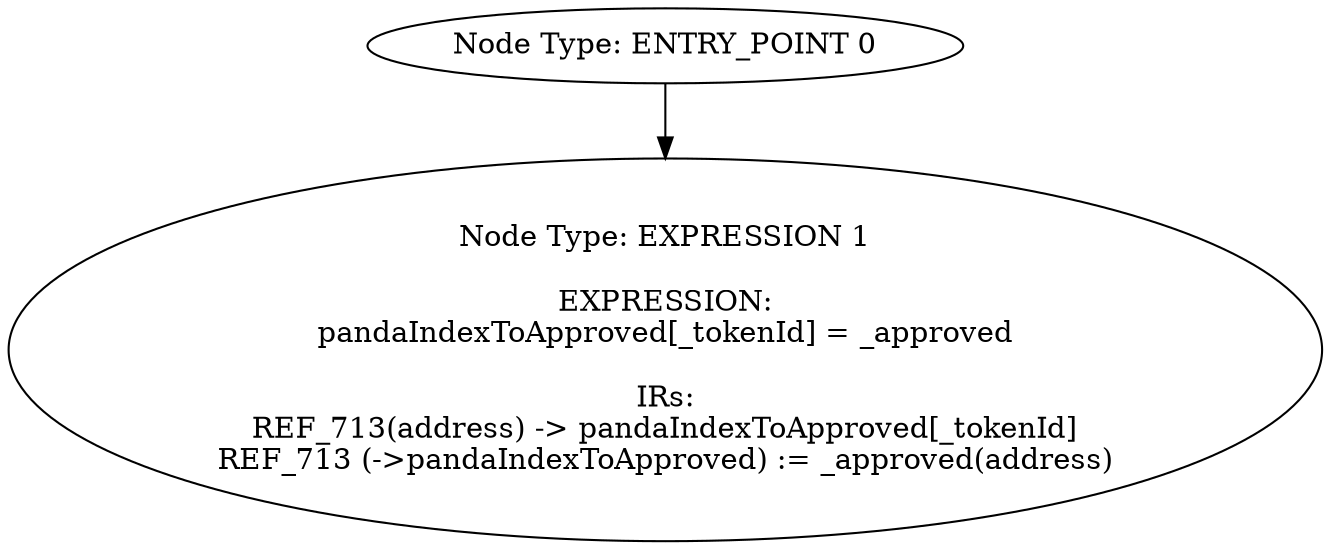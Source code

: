 digraph{
0[label="Node Type: ENTRY_POINT 0
"];
0->1;
1[label="Node Type: EXPRESSION 1

EXPRESSION:
pandaIndexToApproved[_tokenId] = _approved

IRs:
REF_713(address) -> pandaIndexToApproved[_tokenId]
REF_713 (->pandaIndexToApproved) := _approved(address)"];
}
